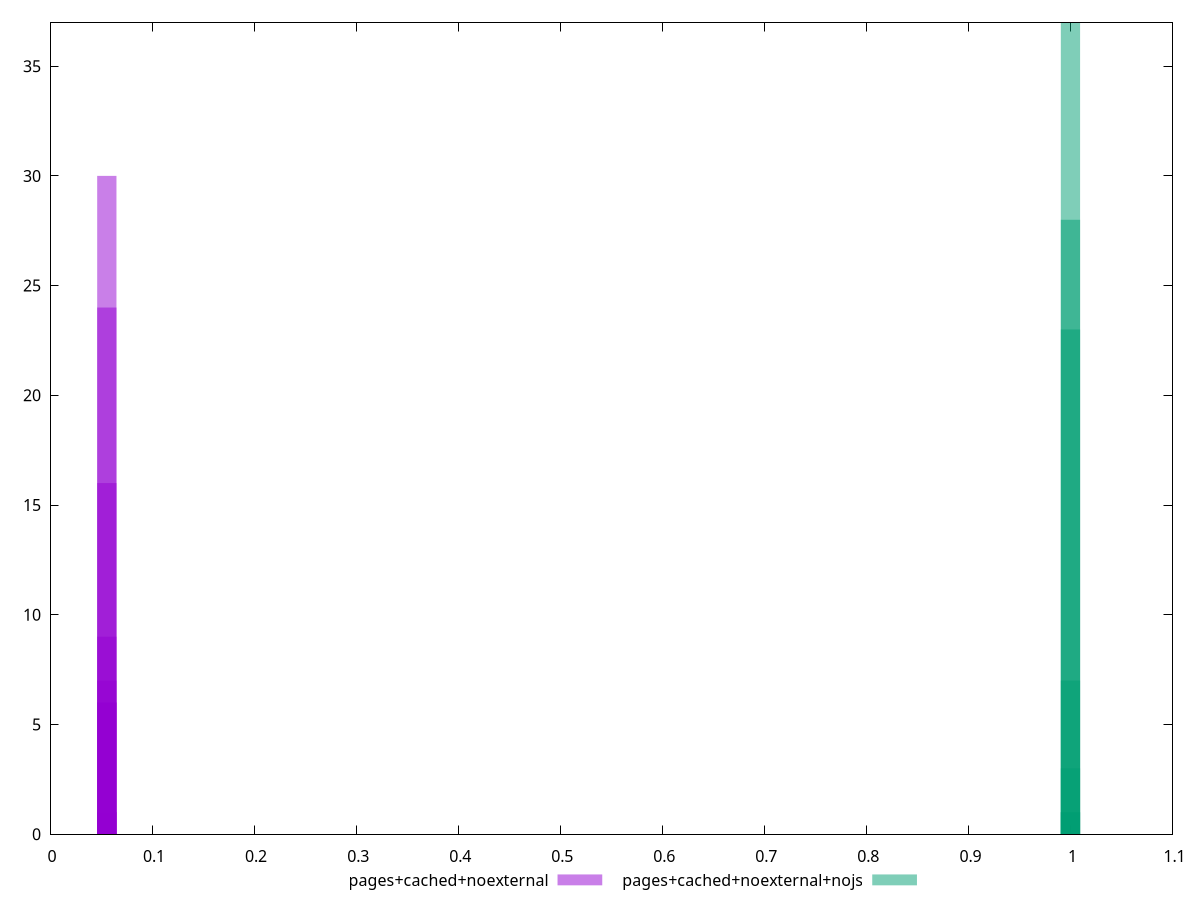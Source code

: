 $_pagesCachedNoexternal <<EOF
0.05568388620582694 30
0.05568478566770918 7
0.055683586385199525 9
0.055684186026454356 16
0.055684485847081765 24
0.05568328656457211 6
0.055685085488336596 6
0.055682686923317286 1
0.05568538530896401 1
EOF
$_pagesCachedNoexternalNojs <<EOF
0.9999999999980778 28
0.9999999999968178 1
0.9999999999980771 37
0.999999999998079 3
0.9999999999980765 23
0.9999999999980783 7
0.999999999998076 1
EOF
set key outside below
set terminal pngcairo
set output "report_00005_2020-11-02T22-26-11.212Z/total-byte-weight/total-byte-weight_pages+cached+noexternal_pages+cached+noexternal+nojs+hist.png"
set boxwidth 0.018886346261495233
set style fill transparent solid 0.5 noborder
set yrange [0:37]
plot $_pagesCachedNoexternal title "pages+cached+noexternal" with boxes ,$_pagesCachedNoexternalNojs title "pages+cached+noexternal+nojs" with boxes ,